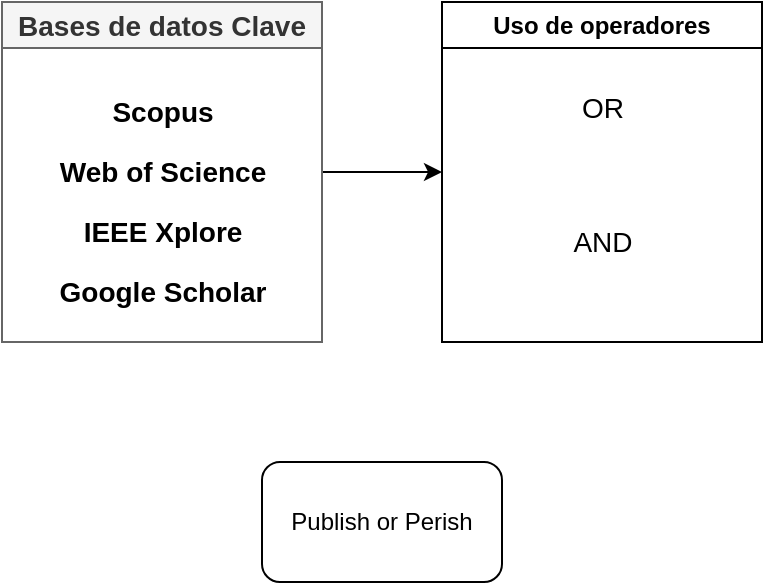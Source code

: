 <mxfile version="26.0.11">
  <diagram name="Página-1" id="wUdHszSaGWNdOMGdr09_">
    <mxGraphModel dx="843" dy="433" grid="1" gridSize="10" guides="1" tooltips="1" connect="1" arrows="1" fold="1" page="1" pageScale="1" pageWidth="827" pageHeight="1169" math="0" shadow="0">
      <root>
        <mxCell id="0" />
        <mxCell id="1" parent="0" />
        <mxCell id="S_Lyyh4wizGiDFSD51VB-9" style="edgeStyle=orthogonalEdgeStyle;rounded=0;orthogonalLoop=1;jettySize=auto;html=1;entryX=0;entryY=0.5;entryDx=0;entryDy=0;" edge="1" parent="1" source="S_Lyyh4wizGiDFSD51VB-1" target="S_Lyyh4wizGiDFSD51VB-8">
          <mxGeometry relative="1" as="geometry" />
        </mxCell>
        <mxCell id="S_Lyyh4wizGiDFSD51VB-1" value="Bases de datos Clave" style="swimlane;whiteSpace=wrap;html=1;fontSize=14;align=center;fillColor=#f5f5f5;fontColor=#333333;strokeColor=#666666;" vertex="1" parent="1">
          <mxGeometry x="130" y="130" width="160" height="170" as="geometry" />
        </mxCell>
        <mxCell id="S_Lyyh4wizGiDFSD51VB-4" value="Scopus" style="text;html=1;align=center;verticalAlign=middle;resizable=0;points=[];autosize=1;strokeColor=none;fillColor=none;fontStyle=1;fontSize=14;" vertex="1" parent="S_Lyyh4wizGiDFSD51VB-1">
          <mxGeometry x="45" y="40" width="70" height="30" as="geometry" />
        </mxCell>
        <mxCell id="S_Lyyh4wizGiDFSD51VB-5" value="Web of Science" style="text;html=1;align=center;verticalAlign=middle;resizable=0;points=[];autosize=1;strokeColor=none;fillColor=none;fontStyle=1;fontSize=14;" vertex="1" parent="S_Lyyh4wizGiDFSD51VB-1">
          <mxGeometry x="20" y="70" width="120" height="30" as="geometry" />
        </mxCell>
        <mxCell id="S_Lyyh4wizGiDFSD51VB-6" value="IEEE Xplore" style="text;html=1;align=center;verticalAlign=middle;resizable=0;points=[];autosize=1;strokeColor=none;fillColor=none;fontStyle=1;fontSize=14;" vertex="1" parent="S_Lyyh4wizGiDFSD51VB-1">
          <mxGeometry x="30" y="100" width="100" height="30" as="geometry" />
        </mxCell>
        <mxCell id="S_Lyyh4wizGiDFSD51VB-7" value="Google Scholar" style="text;html=1;align=center;verticalAlign=middle;resizable=0;points=[];autosize=1;strokeColor=none;fillColor=none;fontStyle=1;fontSize=14;" vertex="1" parent="S_Lyyh4wizGiDFSD51VB-1">
          <mxGeometry x="20" y="130" width="120" height="30" as="geometry" />
        </mxCell>
        <mxCell id="S_Lyyh4wizGiDFSD51VB-8" value="Uso de operadores" style="swimlane;whiteSpace=wrap;html=1;" vertex="1" parent="1">
          <mxGeometry x="350" y="130" width="160" height="170" as="geometry" />
        </mxCell>
        <mxCell id="S_Lyyh4wizGiDFSD51VB-10" value="OR&lt;div&gt;&lt;br&gt;&lt;/div&gt;&lt;div&gt;&lt;br&gt;&lt;/div&gt;&lt;div&gt;&lt;br&gt;AND&lt;br&gt;&lt;br&gt;&lt;/div&gt;" style="text;html=1;align=center;verticalAlign=middle;resizable=0;points=[];autosize=1;strokeColor=none;fillColor=none;fontSize=14;fontStyle=0" vertex="1" parent="S_Lyyh4wizGiDFSD51VB-8">
          <mxGeometry x="55" y="40" width="50" height="110" as="geometry" />
        </mxCell>
        <mxCell id="S_Lyyh4wizGiDFSD51VB-12" value="Publish or Perish" style="rounded=1;whiteSpace=wrap;html=1;" vertex="1" parent="1">
          <mxGeometry x="260" y="360" width="120" height="60" as="geometry" />
        </mxCell>
      </root>
    </mxGraphModel>
  </diagram>
</mxfile>
